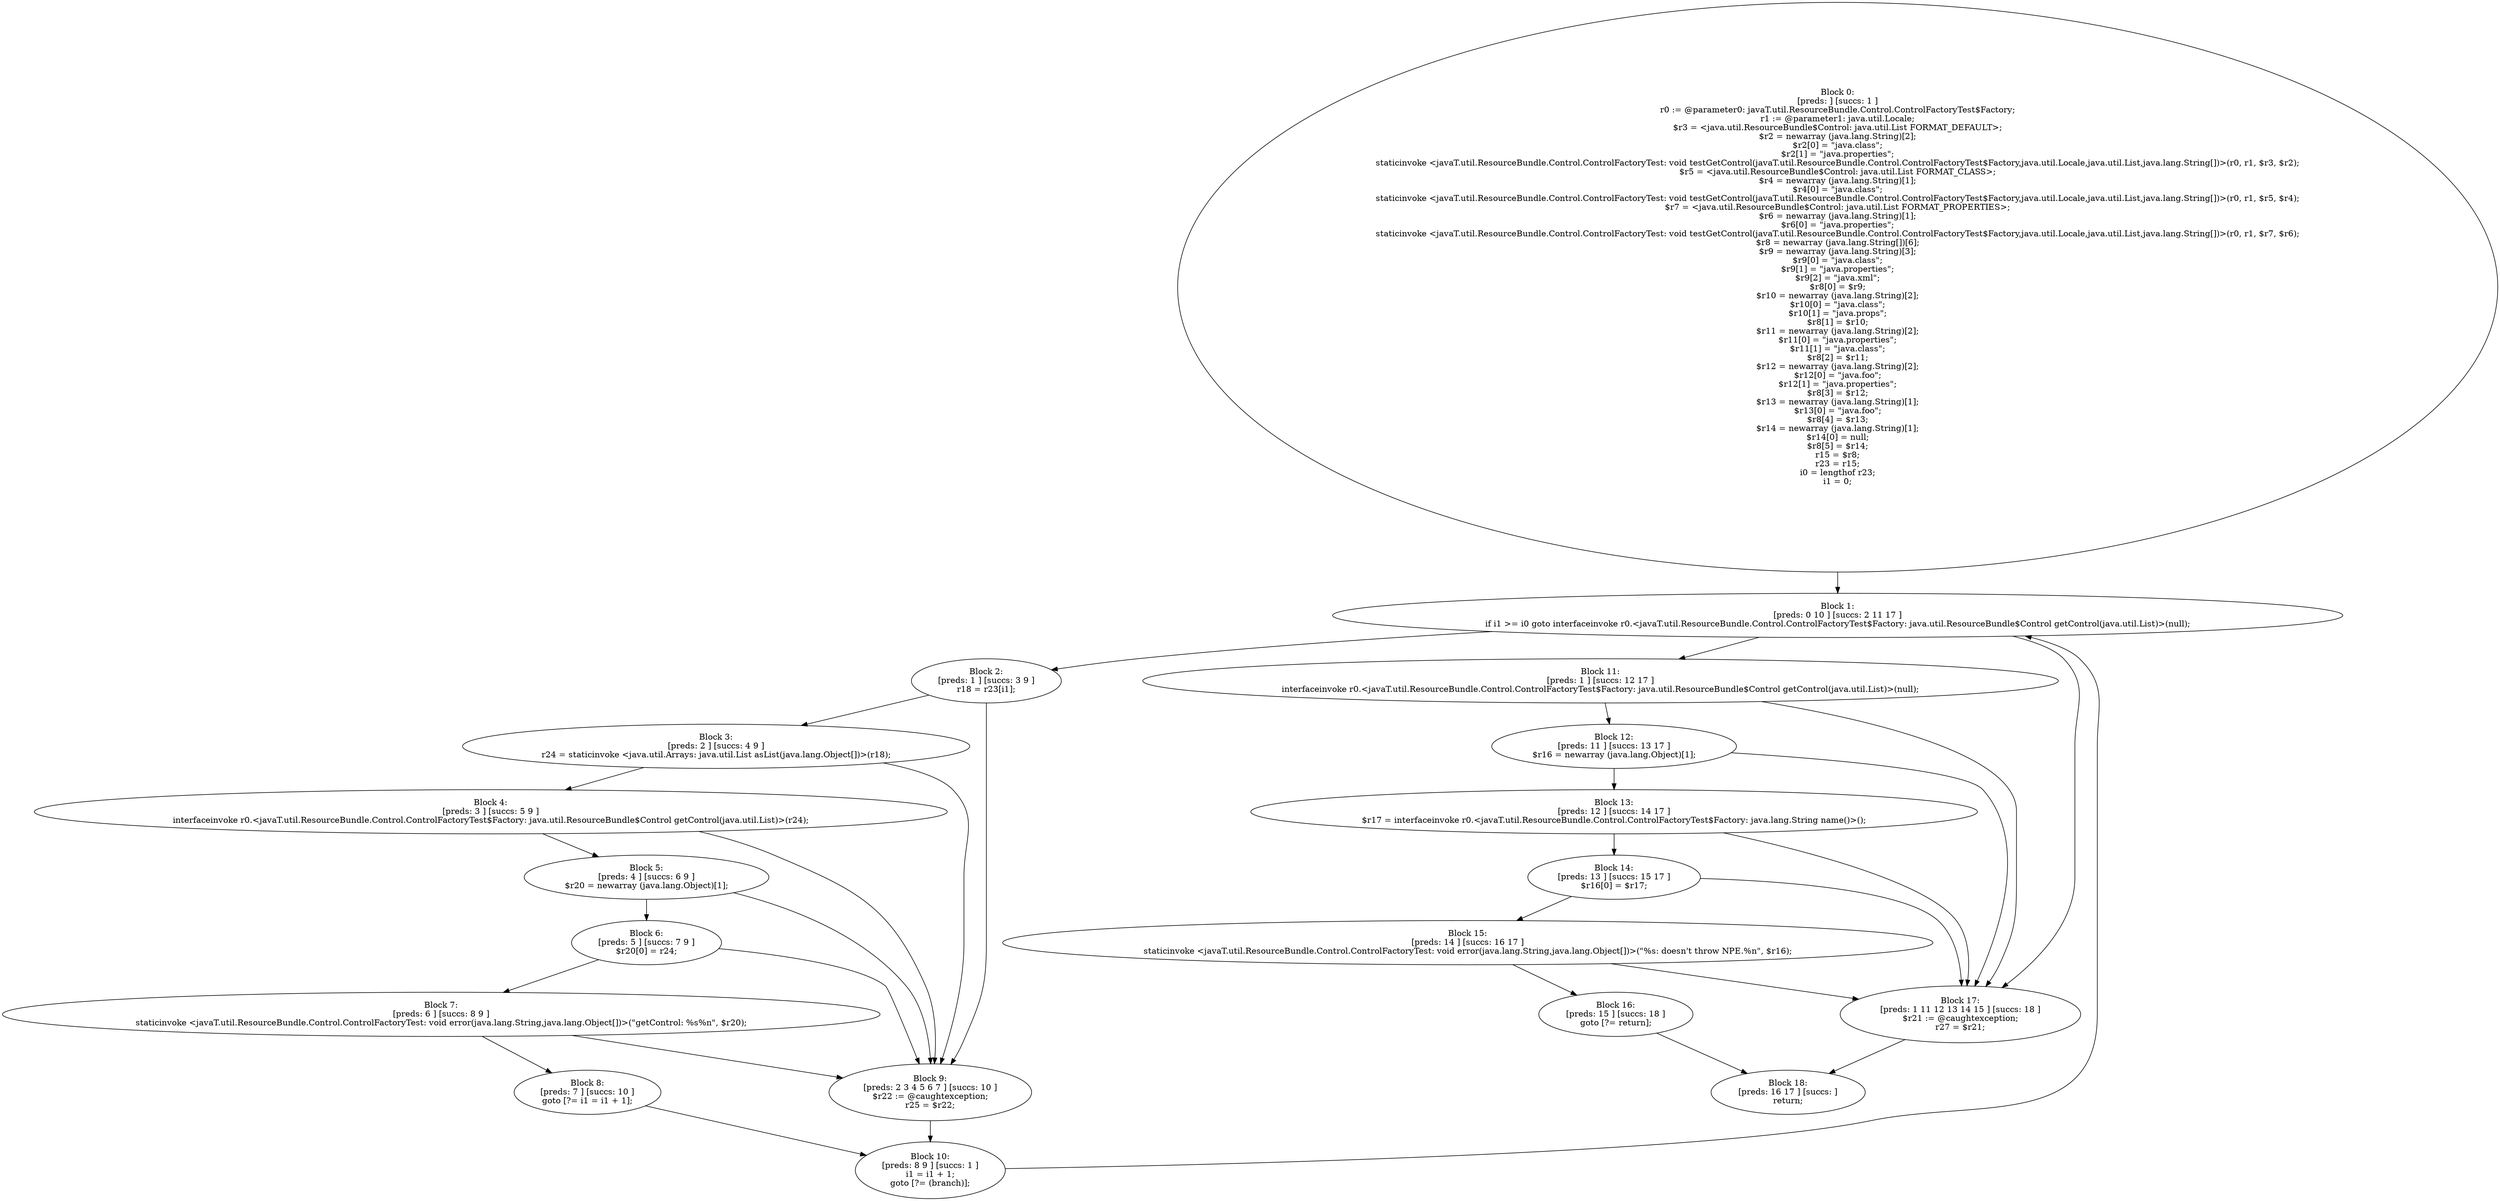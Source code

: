 digraph "unitGraph" {
    "Block 0:
[preds: ] [succs: 1 ]
r0 := @parameter0: javaT.util.ResourceBundle.Control.ControlFactoryTest$Factory;
r1 := @parameter1: java.util.Locale;
$r3 = <java.util.ResourceBundle$Control: java.util.List FORMAT_DEFAULT>;
$r2 = newarray (java.lang.String)[2];
$r2[0] = \"java.class\";
$r2[1] = \"java.properties\";
staticinvoke <javaT.util.ResourceBundle.Control.ControlFactoryTest: void testGetControl(javaT.util.ResourceBundle.Control.ControlFactoryTest$Factory,java.util.Locale,java.util.List,java.lang.String[])>(r0, r1, $r3, $r2);
$r5 = <java.util.ResourceBundle$Control: java.util.List FORMAT_CLASS>;
$r4 = newarray (java.lang.String)[1];
$r4[0] = \"java.class\";
staticinvoke <javaT.util.ResourceBundle.Control.ControlFactoryTest: void testGetControl(javaT.util.ResourceBundle.Control.ControlFactoryTest$Factory,java.util.Locale,java.util.List,java.lang.String[])>(r0, r1, $r5, $r4);
$r7 = <java.util.ResourceBundle$Control: java.util.List FORMAT_PROPERTIES>;
$r6 = newarray (java.lang.String)[1];
$r6[0] = \"java.properties\";
staticinvoke <javaT.util.ResourceBundle.Control.ControlFactoryTest: void testGetControl(javaT.util.ResourceBundle.Control.ControlFactoryTest$Factory,java.util.Locale,java.util.List,java.lang.String[])>(r0, r1, $r7, $r6);
$r8 = newarray (java.lang.String[])[6];
$r9 = newarray (java.lang.String)[3];
$r9[0] = \"java.class\";
$r9[1] = \"java.properties\";
$r9[2] = \"java.xml\";
$r8[0] = $r9;
$r10 = newarray (java.lang.String)[2];
$r10[0] = \"java.class\";
$r10[1] = \"java.props\";
$r8[1] = $r10;
$r11 = newarray (java.lang.String)[2];
$r11[0] = \"java.properties\";
$r11[1] = \"java.class\";
$r8[2] = $r11;
$r12 = newarray (java.lang.String)[2];
$r12[0] = \"java.foo\";
$r12[1] = \"java.properties\";
$r8[3] = $r12;
$r13 = newarray (java.lang.String)[1];
$r13[0] = \"java.foo\";
$r8[4] = $r13;
$r14 = newarray (java.lang.String)[1];
$r14[0] = null;
$r8[5] = $r14;
r15 = $r8;
r23 = r15;
i0 = lengthof r23;
i1 = 0;
"
    "Block 1:
[preds: 0 10 ] [succs: 2 11 17 ]
if i1 >= i0 goto interfaceinvoke r0.<javaT.util.ResourceBundle.Control.ControlFactoryTest$Factory: java.util.ResourceBundle$Control getControl(java.util.List)>(null);
"
    "Block 2:
[preds: 1 ] [succs: 3 9 ]
r18 = r23[i1];
"
    "Block 3:
[preds: 2 ] [succs: 4 9 ]
r24 = staticinvoke <java.util.Arrays: java.util.List asList(java.lang.Object[])>(r18);
"
    "Block 4:
[preds: 3 ] [succs: 5 9 ]
interfaceinvoke r0.<javaT.util.ResourceBundle.Control.ControlFactoryTest$Factory: java.util.ResourceBundle$Control getControl(java.util.List)>(r24);
"
    "Block 5:
[preds: 4 ] [succs: 6 9 ]
$r20 = newarray (java.lang.Object)[1];
"
    "Block 6:
[preds: 5 ] [succs: 7 9 ]
$r20[0] = r24;
"
    "Block 7:
[preds: 6 ] [succs: 8 9 ]
staticinvoke <javaT.util.ResourceBundle.Control.ControlFactoryTest: void error(java.lang.String,java.lang.Object[])>(\"getControl: %s%n\", $r20);
"
    "Block 8:
[preds: 7 ] [succs: 10 ]
goto [?= i1 = i1 + 1];
"
    "Block 9:
[preds: 2 3 4 5 6 7 ] [succs: 10 ]
$r22 := @caughtexception;
r25 = $r22;
"
    "Block 10:
[preds: 8 9 ] [succs: 1 ]
i1 = i1 + 1;
goto [?= (branch)];
"
    "Block 11:
[preds: 1 ] [succs: 12 17 ]
interfaceinvoke r0.<javaT.util.ResourceBundle.Control.ControlFactoryTest$Factory: java.util.ResourceBundle$Control getControl(java.util.List)>(null);
"
    "Block 12:
[preds: 11 ] [succs: 13 17 ]
$r16 = newarray (java.lang.Object)[1];
"
    "Block 13:
[preds: 12 ] [succs: 14 17 ]
$r17 = interfaceinvoke r0.<javaT.util.ResourceBundle.Control.ControlFactoryTest$Factory: java.lang.String name()>();
"
    "Block 14:
[preds: 13 ] [succs: 15 17 ]
$r16[0] = $r17;
"
    "Block 15:
[preds: 14 ] [succs: 16 17 ]
staticinvoke <javaT.util.ResourceBundle.Control.ControlFactoryTest: void error(java.lang.String,java.lang.Object[])>(\"%s: doesn\'t throw NPE.%n\", $r16);
"
    "Block 16:
[preds: 15 ] [succs: 18 ]
goto [?= return];
"
    "Block 17:
[preds: 1 11 12 13 14 15 ] [succs: 18 ]
$r21 := @caughtexception;
r27 = $r21;
"
    "Block 18:
[preds: 16 17 ] [succs: ]
return;
"
    "Block 0:
[preds: ] [succs: 1 ]
r0 := @parameter0: javaT.util.ResourceBundle.Control.ControlFactoryTest$Factory;
r1 := @parameter1: java.util.Locale;
$r3 = <java.util.ResourceBundle$Control: java.util.List FORMAT_DEFAULT>;
$r2 = newarray (java.lang.String)[2];
$r2[0] = \"java.class\";
$r2[1] = \"java.properties\";
staticinvoke <javaT.util.ResourceBundle.Control.ControlFactoryTest: void testGetControl(javaT.util.ResourceBundle.Control.ControlFactoryTest$Factory,java.util.Locale,java.util.List,java.lang.String[])>(r0, r1, $r3, $r2);
$r5 = <java.util.ResourceBundle$Control: java.util.List FORMAT_CLASS>;
$r4 = newarray (java.lang.String)[1];
$r4[0] = \"java.class\";
staticinvoke <javaT.util.ResourceBundle.Control.ControlFactoryTest: void testGetControl(javaT.util.ResourceBundle.Control.ControlFactoryTest$Factory,java.util.Locale,java.util.List,java.lang.String[])>(r0, r1, $r5, $r4);
$r7 = <java.util.ResourceBundle$Control: java.util.List FORMAT_PROPERTIES>;
$r6 = newarray (java.lang.String)[1];
$r6[0] = \"java.properties\";
staticinvoke <javaT.util.ResourceBundle.Control.ControlFactoryTest: void testGetControl(javaT.util.ResourceBundle.Control.ControlFactoryTest$Factory,java.util.Locale,java.util.List,java.lang.String[])>(r0, r1, $r7, $r6);
$r8 = newarray (java.lang.String[])[6];
$r9 = newarray (java.lang.String)[3];
$r9[0] = \"java.class\";
$r9[1] = \"java.properties\";
$r9[2] = \"java.xml\";
$r8[0] = $r9;
$r10 = newarray (java.lang.String)[2];
$r10[0] = \"java.class\";
$r10[1] = \"java.props\";
$r8[1] = $r10;
$r11 = newarray (java.lang.String)[2];
$r11[0] = \"java.properties\";
$r11[1] = \"java.class\";
$r8[2] = $r11;
$r12 = newarray (java.lang.String)[2];
$r12[0] = \"java.foo\";
$r12[1] = \"java.properties\";
$r8[3] = $r12;
$r13 = newarray (java.lang.String)[1];
$r13[0] = \"java.foo\";
$r8[4] = $r13;
$r14 = newarray (java.lang.String)[1];
$r14[0] = null;
$r8[5] = $r14;
r15 = $r8;
r23 = r15;
i0 = lengthof r23;
i1 = 0;
"->"Block 1:
[preds: 0 10 ] [succs: 2 11 17 ]
if i1 >= i0 goto interfaceinvoke r0.<javaT.util.ResourceBundle.Control.ControlFactoryTest$Factory: java.util.ResourceBundle$Control getControl(java.util.List)>(null);
";
    "Block 1:
[preds: 0 10 ] [succs: 2 11 17 ]
if i1 >= i0 goto interfaceinvoke r0.<javaT.util.ResourceBundle.Control.ControlFactoryTest$Factory: java.util.ResourceBundle$Control getControl(java.util.List)>(null);
"->"Block 2:
[preds: 1 ] [succs: 3 9 ]
r18 = r23[i1];
";
    "Block 1:
[preds: 0 10 ] [succs: 2 11 17 ]
if i1 >= i0 goto interfaceinvoke r0.<javaT.util.ResourceBundle.Control.ControlFactoryTest$Factory: java.util.ResourceBundle$Control getControl(java.util.List)>(null);
"->"Block 11:
[preds: 1 ] [succs: 12 17 ]
interfaceinvoke r0.<javaT.util.ResourceBundle.Control.ControlFactoryTest$Factory: java.util.ResourceBundle$Control getControl(java.util.List)>(null);
";
    "Block 1:
[preds: 0 10 ] [succs: 2 11 17 ]
if i1 >= i0 goto interfaceinvoke r0.<javaT.util.ResourceBundle.Control.ControlFactoryTest$Factory: java.util.ResourceBundle$Control getControl(java.util.List)>(null);
"->"Block 17:
[preds: 1 11 12 13 14 15 ] [succs: 18 ]
$r21 := @caughtexception;
r27 = $r21;
";
    "Block 2:
[preds: 1 ] [succs: 3 9 ]
r18 = r23[i1];
"->"Block 3:
[preds: 2 ] [succs: 4 9 ]
r24 = staticinvoke <java.util.Arrays: java.util.List asList(java.lang.Object[])>(r18);
";
    "Block 2:
[preds: 1 ] [succs: 3 9 ]
r18 = r23[i1];
"->"Block 9:
[preds: 2 3 4 5 6 7 ] [succs: 10 ]
$r22 := @caughtexception;
r25 = $r22;
";
    "Block 3:
[preds: 2 ] [succs: 4 9 ]
r24 = staticinvoke <java.util.Arrays: java.util.List asList(java.lang.Object[])>(r18);
"->"Block 4:
[preds: 3 ] [succs: 5 9 ]
interfaceinvoke r0.<javaT.util.ResourceBundle.Control.ControlFactoryTest$Factory: java.util.ResourceBundle$Control getControl(java.util.List)>(r24);
";
    "Block 3:
[preds: 2 ] [succs: 4 9 ]
r24 = staticinvoke <java.util.Arrays: java.util.List asList(java.lang.Object[])>(r18);
"->"Block 9:
[preds: 2 3 4 5 6 7 ] [succs: 10 ]
$r22 := @caughtexception;
r25 = $r22;
";
    "Block 4:
[preds: 3 ] [succs: 5 9 ]
interfaceinvoke r0.<javaT.util.ResourceBundle.Control.ControlFactoryTest$Factory: java.util.ResourceBundle$Control getControl(java.util.List)>(r24);
"->"Block 5:
[preds: 4 ] [succs: 6 9 ]
$r20 = newarray (java.lang.Object)[1];
";
    "Block 4:
[preds: 3 ] [succs: 5 9 ]
interfaceinvoke r0.<javaT.util.ResourceBundle.Control.ControlFactoryTest$Factory: java.util.ResourceBundle$Control getControl(java.util.List)>(r24);
"->"Block 9:
[preds: 2 3 4 5 6 7 ] [succs: 10 ]
$r22 := @caughtexception;
r25 = $r22;
";
    "Block 5:
[preds: 4 ] [succs: 6 9 ]
$r20 = newarray (java.lang.Object)[1];
"->"Block 6:
[preds: 5 ] [succs: 7 9 ]
$r20[0] = r24;
";
    "Block 5:
[preds: 4 ] [succs: 6 9 ]
$r20 = newarray (java.lang.Object)[1];
"->"Block 9:
[preds: 2 3 4 5 6 7 ] [succs: 10 ]
$r22 := @caughtexception;
r25 = $r22;
";
    "Block 6:
[preds: 5 ] [succs: 7 9 ]
$r20[0] = r24;
"->"Block 7:
[preds: 6 ] [succs: 8 9 ]
staticinvoke <javaT.util.ResourceBundle.Control.ControlFactoryTest: void error(java.lang.String,java.lang.Object[])>(\"getControl: %s%n\", $r20);
";
    "Block 6:
[preds: 5 ] [succs: 7 9 ]
$r20[0] = r24;
"->"Block 9:
[preds: 2 3 4 5 6 7 ] [succs: 10 ]
$r22 := @caughtexception;
r25 = $r22;
";
    "Block 7:
[preds: 6 ] [succs: 8 9 ]
staticinvoke <javaT.util.ResourceBundle.Control.ControlFactoryTest: void error(java.lang.String,java.lang.Object[])>(\"getControl: %s%n\", $r20);
"->"Block 8:
[preds: 7 ] [succs: 10 ]
goto [?= i1 = i1 + 1];
";
    "Block 7:
[preds: 6 ] [succs: 8 9 ]
staticinvoke <javaT.util.ResourceBundle.Control.ControlFactoryTest: void error(java.lang.String,java.lang.Object[])>(\"getControl: %s%n\", $r20);
"->"Block 9:
[preds: 2 3 4 5 6 7 ] [succs: 10 ]
$r22 := @caughtexception;
r25 = $r22;
";
    "Block 8:
[preds: 7 ] [succs: 10 ]
goto [?= i1 = i1 + 1];
"->"Block 10:
[preds: 8 9 ] [succs: 1 ]
i1 = i1 + 1;
goto [?= (branch)];
";
    "Block 9:
[preds: 2 3 4 5 6 7 ] [succs: 10 ]
$r22 := @caughtexception;
r25 = $r22;
"->"Block 10:
[preds: 8 9 ] [succs: 1 ]
i1 = i1 + 1;
goto [?= (branch)];
";
    "Block 10:
[preds: 8 9 ] [succs: 1 ]
i1 = i1 + 1;
goto [?= (branch)];
"->"Block 1:
[preds: 0 10 ] [succs: 2 11 17 ]
if i1 >= i0 goto interfaceinvoke r0.<javaT.util.ResourceBundle.Control.ControlFactoryTest$Factory: java.util.ResourceBundle$Control getControl(java.util.List)>(null);
";
    "Block 11:
[preds: 1 ] [succs: 12 17 ]
interfaceinvoke r0.<javaT.util.ResourceBundle.Control.ControlFactoryTest$Factory: java.util.ResourceBundle$Control getControl(java.util.List)>(null);
"->"Block 12:
[preds: 11 ] [succs: 13 17 ]
$r16 = newarray (java.lang.Object)[1];
";
    "Block 11:
[preds: 1 ] [succs: 12 17 ]
interfaceinvoke r0.<javaT.util.ResourceBundle.Control.ControlFactoryTest$Factory: java.util.ResourceBundle$Control getControl(java.util.List)>(null);
"->"Block 17:
[preds: 1 11 12 13 14 15 ] [succs: 18 ]
$r21 := @caughtexception;
r27 = $r21;
";
    "Block 12:
[preds: 11 ] [succs: 13 17 ]
$r16 = newarray (java.lang.Object)[1];
"->"Block 13:
[preds: 12 ] [succs: 14 17 ]
$r17 = interfaceinvoke r0.<javaT.util.ResourceBundle.Control.ControlFactoryTest$Factory: java.lang.String name()>();
";
    "Block 12:
[preds: 11 ] [succs: 13 17 ]
$r16 = newarray (java.lang.Object)[1];
"->"Block 17:
[preds: 1 11 12 13 14 15 ] [succs: 18 ]
$r21 := @caughtexception;
r27 = $r21;
";
    "Block 13:
[preds: 12 ] [succs: 14 17 ]
$r17 = interfaceinvoke r0.<javaT.util.ResourceBundle.Control.ControlFactoryTest$Factory: java.lang.String name()>();
"->"Block 14:
[preds: 13 ] [succs: 15 17 ]
$r16[0] = $r17;
";
    "Block 13:
[preds: 12 ] [succs: 14 17 ]
$r17 = interfaceinvoke r0.<javaT.util.ResourceBundle.Control.ControlFactoryTest$Factory: java.lang.String name()>();
"->"Block 17:
[preds: 1 11 12 13 14 15 ] [succs: 18 ]
$r21 := @caughtexception;
r27 = $r21;
";
    "Block 14:
[preds: 13 ] [succs: 15 17 ]
$r16[0] = $r17;
"->"Block 15:
[preds: 14 ] [succs: 16 17 ]
staticinvoke <javaT.util.ResourceBundle.Control.ControlFactoryTest: void error(java.lang.String,java.lang.Object[])>(\"%s: doesn\'t throw NPE.%n\", $r16);
";
    "Block 14:
[preds: 13 ] [succs: 15 17 ]
$r16[0] = $r17;
"->"Block 17:
[preds: 1 11 12 13 14 15 ] [succs: 18 ]
$r21 := @caughtexception;
r27 = $r21;
";
    "Block 15:
[preds: 14 ] [succs: 16 17 ]
staticinvoke <javaT.util.ResourceBundle.Control.ControlFactoryTest: void error(java.lang.String,java.lang.Object[])>(\"%s: doesn\'t throw NPE.%n\", $r16);
"->"Block 16:
[preds: 15 ] [succs: 18 ]
goto [?= return];
";
    "Block 15:
[preds: 14 ] [succs: 16 17 ]
staticinvoke <javaT.util.ResourceBundle.Control.ControlFactoryTest: void error(java.lang.String,java.lang.Object[])>(\"%s: doesn\'t throw NPE.%n\", $r16);
"->"Block 17:
[preds: 1 11 12 13 14 15 ] [succs: 18 ]
$r21 := @caughtexception;
r27 = $r21;
";
    "Block 16:
[preds: 15 ] [succs: 18 ]
goto [?= return];
"->"Block 18:
[preds: 16 17 ] [succs: ]
return;
";
    "Block 17:
[preds: 1 11 12 13 14 15 ] [succs: 18 ]
$r21 := @caughtexception;
r27 = $r21;
"->"Block 18:
[preds: 16 17 ] [succs: ]
return;
";
}
